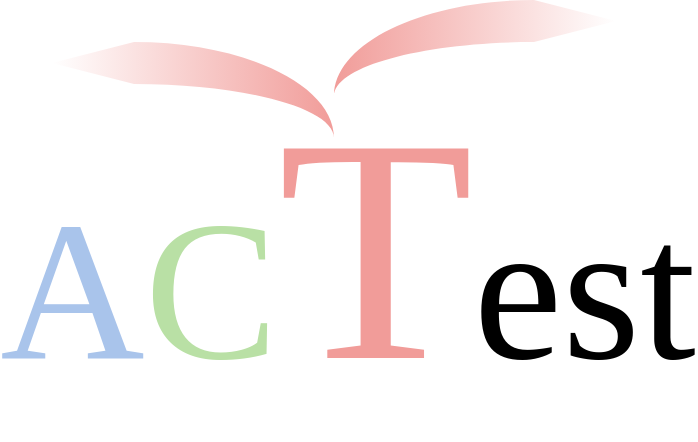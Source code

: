 <mxfile version="24.7.12">
  <diagram name="Page-1" id="xgvkq3mLrKqCHa_ZYQ-y">
    <mxGraphModel dx="1434" dy="799" grid="1" gridSize="10" guides="1" tooltips="1" connect="1" arrows="1" fold="1" page="1" pageScale="1" pageWidth="1169" pageHeight="827" math="1" shadow="0">
      <root>
        <mxCell id="0" />
        <mxCell id="1" parent="0" />
        <mxCell id="IJruppQfkDTt7Cz1XM8O-8" value="&lt;font style=&quot;font-size: 100px;&quot;&gt;&lt;font style=&quot;font-size: 100px;&quot; color=&quot;#a9c4eb&quot;&gt;A&lt;/font&gt;&lt;font style=&quot;font-size: 100px;&quot; color=&quot;#b9e0a5&quot;&gt;C&lt;/font&gt;&lt;/font&gt;&lt;font style=&quot;font-size: 160px;&quot; face=&quot;Times New Roman&quot; color=&quot;#f19c99&quot;&gt;T&lt;/font&gt;est" style="text;strokeColor=none;align=center;fillColor=none;html=1;verticalAlign=middle;whiteSpace=wrap;rounded=0;strokeWidth=50;fontSize=100;fontFamily=Tahoma;movable=1;resizable=1;rotatable=1;deletable=1;editable=1;locked=0;connectable=1;shadow=0;" parent="1" vertex="1">
          <mxGeometry x="402" y="477" width="250" height="30" as="geometry" />
        </mxCell>
        <mxCell id="2nQxuvaWzjD0Rw9vIOW6-12" value="" style="html=1;shadow=0;dashed=0;align=center;verticalAlign=middle;shape=mxgraph.arrows2.jumpInArrow;dy=10.5;dx=41;arrowHead=21;fillColor=#F19C99;gradientColor=#FFFFFF;gradientDirection=east;strokeColor=none;movable=1;resizable=1;rotatable=1;deletable=1;editable=1;locked=0;connectable=1;" parent="1" vertex="1">
          <mxGeometry x="520" y="368" width="141" height="48" as="geometry" />
        </mxCell>
        <mxCell id="LONuw8xTjrw8neGvQZyQ-1" value="" style="html=1;shadow=0;dashed=0;align=center;verticalAlign=middle;shape=mxgraph.arrows2.jumpInArrow;dy=10.5;dx=41;arrowHead=21;fillColor=#F19C99;gradientColor=#FFFFFF;gradientDirection=east;strokeColor=none;movable=1;resizable=1;rotatable=1;deletable=1;editable=1;locked=0;connectable=1;rotation=-180;flipV=1;" vertex="1" parent="1">
          <mxGeometry x="379" y="389" width="141" height="48" as="geometry" />
        </mxCell>
      </root>
    </mxGraphModel>
  </diagram>
</mxfile>
